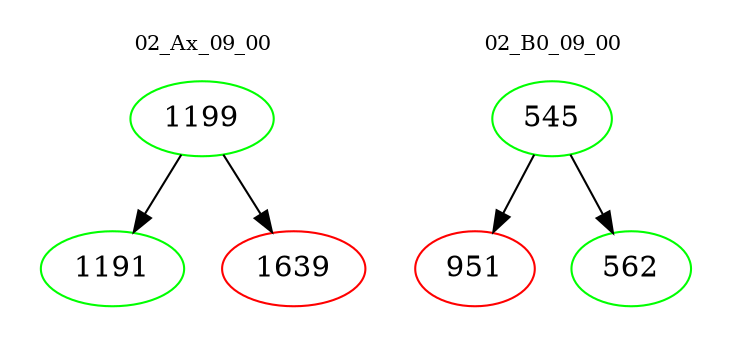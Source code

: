 digraph{
subgraph cluster_0 {
color = white
label = "02_Ax_09_00";
fontsize=10;
T0_1199 [label="1199", color="green"]
T0_1199 -> T0_1191 [color="black"]
T0_1191 [label="1191", color="green"]
T0_1199 -> T0_1639 [color="black"]
T0_1639 [label="1639", color="red"]
}
subgraph cluster_1 {
color = white
label = "02_B0_09_00";
fontsize=10;
T1_545 [label="545", color="green"]
T1_545 -> T1_951 [color="black"]
T1_951 [label="951", color="red"]
T1_545 -> T1_562 [color="black"]
T1_562 [label="562", color="green"]
}
}
